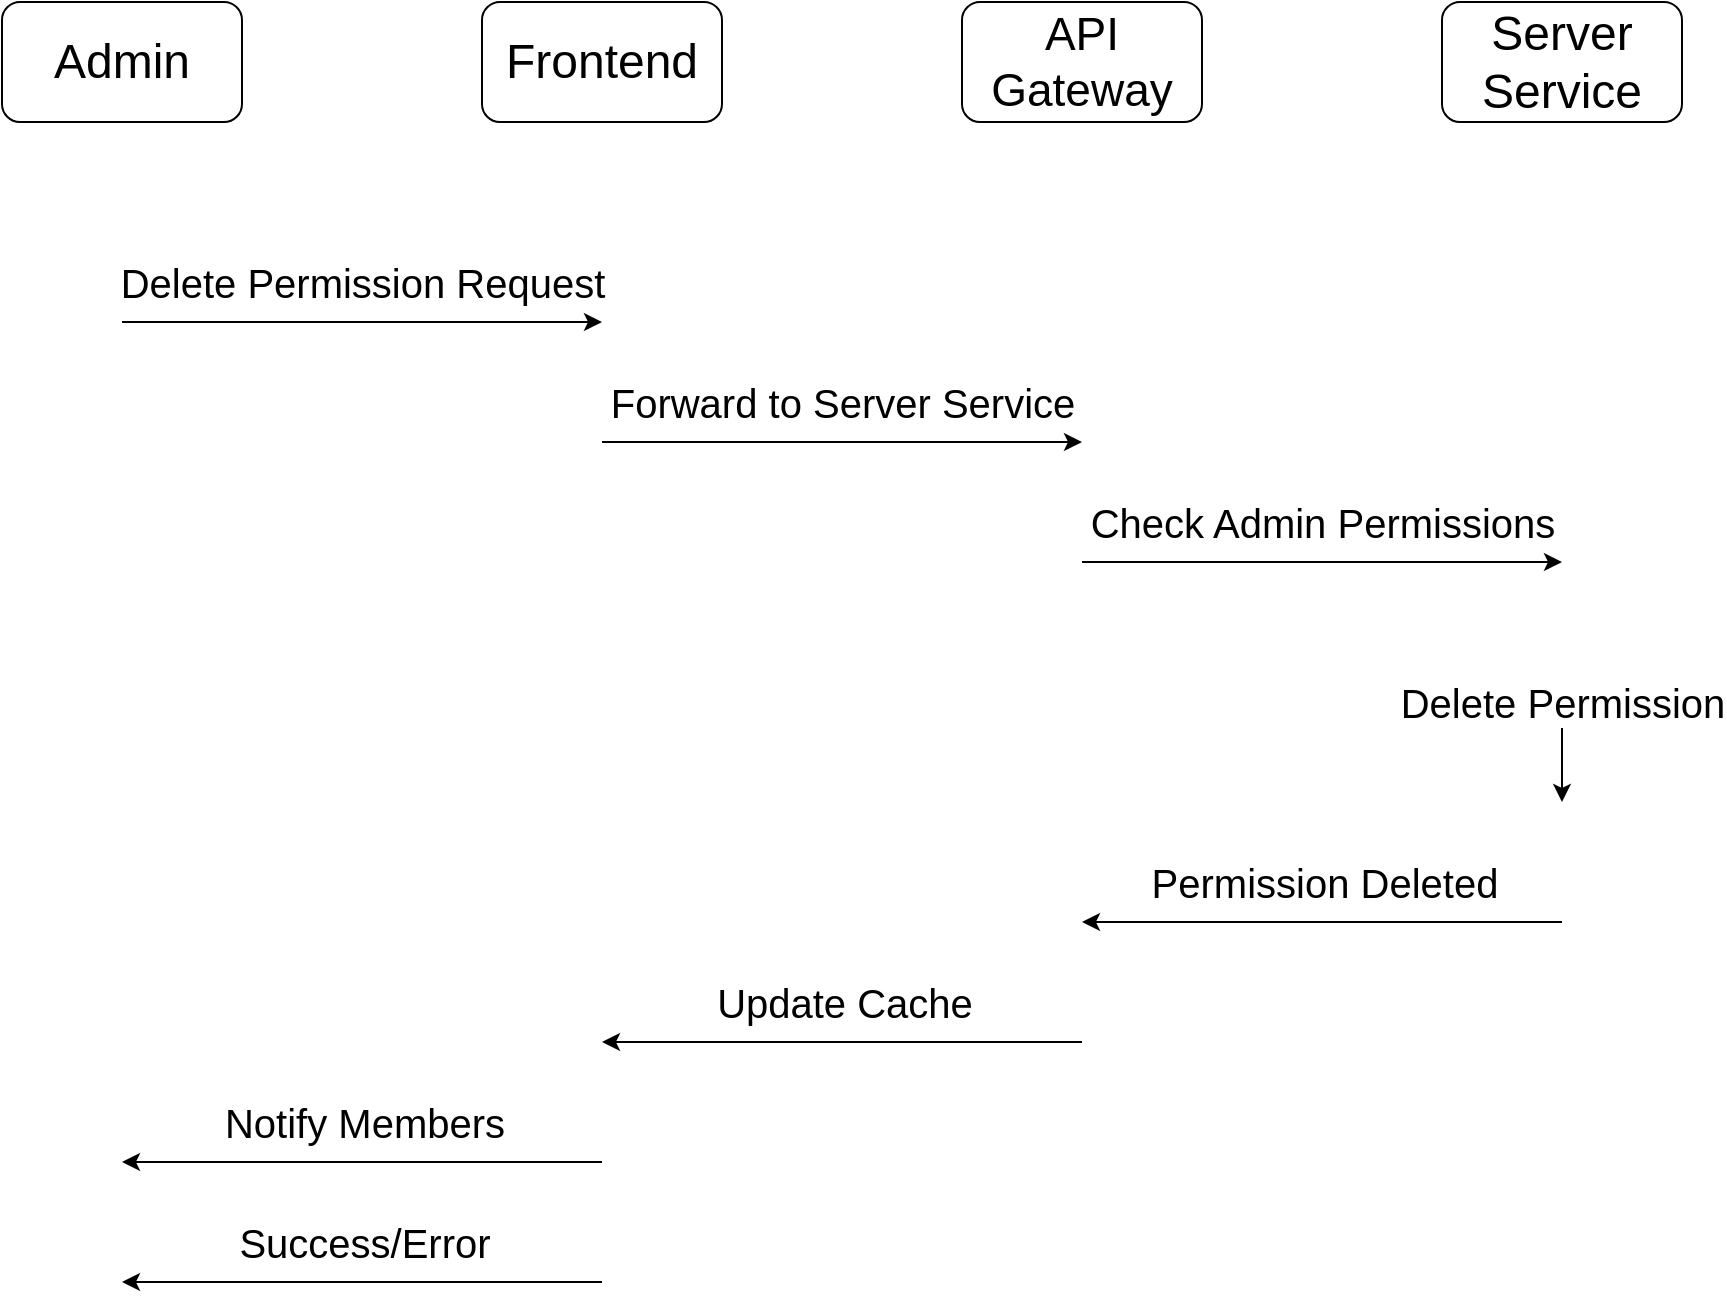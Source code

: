 <mxfile version="26.0.16">
  <diagram name="Page-1" id="f4SzSPc7J2c5tdd1Q7-J">
    <mxGraphModel grid="1" page="1" gridSize="10" guides="1" tooltips="1" connect="1" arrows="1" fold="1" pageScale="1" pageWidth="850" pageHeight="1100" math="0" shadow="0">
      <root>
        <mxCell id="0" />
        <mxCell id="1" parent="0" />
        <mxCell id="QMyI6lvO8tOyy5A7zQMX-5" value="&lt;font style=&quot;font-size: 24px;&quot;&gt;Admin&lt;/font&gt;" style="rounded=1;whiteSpace=wrap;html=1;" vertex="1" parent="1">
          <mxGeometry x="40" y="120" width="120" height="60" as="geometry" />
        </mxCell>
        <mxCell id="QMyI6lvO8tOyy5A7zQMX-6" value="&lt;font style=&quot;font-size: 24px;&quot;&gt;Frontend&lt;/font&gt;" style="rounded=1;whiteSpace=wrap;html=1;" vertex="1" parent="1">
          <mxGeometry x="280" y="120" width="120" height="60" as="geometry" />
        </mxCell>
        <mxCell id="QMyI6lvO8tOyy5A7zQMX-7" value="&lt;font style=&quot;font-size: 23px;&quot;&gt;API Gateway&lt;/font&gt;" style="rounded=1;whiteSpace=wrap;html=1;" vertex="1" parent="1">
          <mxGeometry x="520" y="120" width="120" height="60" as="geometry" />
        </mxCell>
        <mxCell id="QMyI6lvO8tOyy5A7zQMX-8" value="&lt;font style=&quot;font-size: 24px;&quot;&gt;Server Service&lt;/font&gt;" style="rounded=1;whiteSpace=wrap;html=1;" vertex="1" parent="1">
          <mxGeometry x="760" y="120" width="120" height="60" as="geometry" />
        </mxCell>
        <!-- Delete Permission Request -->
        <mxCell id="QMyI6lvO8tOyy5A7zQMX-22" value="" style="endArrow=classic;html=1;rounded=0;" edge="1" parent="1">
          <mxGeometry width="50" height="50" relative="1" as="geometry">
            <mxPoint x="100" y="280" as="sourcePoint" />
            <mxPoint x="340" y="280" as="targetPoint" />
          </mxGeometry>
        </mxCell>
        <mxCell id="QMyI6lvO8tOyy5A7zQMX-24" value="&lt;font style=&quot;font-size: 20px;&quot;&gt;Delete Permission Request&lt;/font&gt;" style="edgeLabel;html=1;align=center;verticalAlign=middle;resizable=0;points=[];" vertex="1" connectable="0" parent="QMyI6lvO8tOyy5A7zQMX-22">
          <mxGeometry x="-0.003" relative="1" as="geometry">
            <mxPoint y="-20" as="offset" />
          </mxGeometry>
        </mxCell>
        <!-- Forward to Server Service -->
        <mxCell id="QMyI6lvO8tOyy5A7zQMX-26" value="" style="endArrow=classic;html=1;rounded=0;" edge="1" parent="1">
          <mxGeometry width="50" height="50" relative="1" as="geometry">
            <mxPoint x="340" y="340" as="sourcePoint" />
            <mxPoint x="580" y="340" as="targetPoint" />
          </mxGeometry>
        </mxCell>
        <mxCell id="QMyI6lvO8tOyy5A7zQMX-27" value="&lt;div&gt;&lt;span style=&quot;font-size: 20px;&quot;&gt;Forward to Server Service&lt;/span&gt;&lt;/div&gt;" style="edgeLabel;html=1;align=center;verticalAlign=middle;resizable=0;points=[];" vertex="1" connectable="0" parent="QMyI6lvO8tOyy5A7zQMX-26">
          <mxGeometry x="-0.003" relative="1" as="geometry">
            <mxPoint y="-20" as="offset" />
          </mxGeometry>
        </mxCell>
        <!-- Check Admin Permissions -->
        <mxCell id="QMyI6lvO8tOyy5A7zQMX-30" value="" style="endArrow=classic;html=1;rounded=0;" edge="1" parent="1">
          <mxGeometry width="50" height="50" relative="1" as="geometry">
            <mxPoint x="580" y="400" as="sourcePoint" />
            <mxPoint x="820" y="400" as="targetPoint" />
          </mxGeometry>
        </mxCell>
        <mxCell id="QMyI6lvO8tOyy5A7zQMX-31" value="&lt;div&gt;&lt;span style=&quot;font-size: 20px;&quot;&gt;Check Admin Permissions&lt;/span&gt;&lt;/div&gt;" style="edgeLabel;html=1;align=center;verticalAlign=middle;resizable=0;points=[];" vertex="1" connectable="0" parent="QMyI6lvO8tOyy5A7zQMX-30">
          <mxGeometry x="-0.003" relative="1" as="geometry">
            <mxPoint y="-20" as="offset" />
          </mxGeometry>
        </mxCell>
        <!-- Delete Permission -->
        <mxCell id="QMyI6lvO8tOyy5A7zQMX-32" value="" style="endArrow=classic;html=1;rounded=0;" edge="1" parent="1">
          <mxGeometry width="50" height="50" relative="1" as="geometry">
            <mxPoint x="820" y="460" as="sourcePoint" />
            <mxPoint x="820" y="520" as="targetPoint" />
          </mxGeometry>
        </mxCell>
        <mxCell id="QMyI6lvO8tOyy5A7zQMX-33" value="&lt;div&gt;&lt;span style=&quot;font-size: 20px;&quot;&gt;Delete Permission&lt;/span&gt;&lt;/div&gt;" style="edgeLabel;html=1;align=center;verticalAlign=middle;resizable=0;points=[];" vertex="1" connectable="0" parent="QMyI6lvO8tOyy5A7zQMX-32">
          <mxGeometry x="-0.003" relative="1" as="geometry">
            <mxPoint y="-20" as="offset" />
          </mxGeometry>
        </mxCell>
        <!-- Permission Deleted -->
        <mxCell id="QMyI6lvO8tOyy5A7zQMX-34" value="" style="endArrow=classic;html=1;rounded=0;" edge="1" parent="1">
          <mxGeometry width="50" height="50" relative="1" as="geometry">
            <mxPoint x="820" y="580" as="sourcePoint" />
            <mxPoint x="580" y="580" as="targetPoint" />
          </mxGeometry>
        </mxCell>
        <mxCell id="QMyI6lvO8tOyy5A7zQMX-35" value="&lt;div&gt;&lt;span style=&quot;font-size: 20px;&quot;&gt;Permission Deleted&lt;/span&gt;&lt;/div&gt;" style="edgeLabel;html=1;align=center;verticalAlign=middle;resizable=0;points=[];" vertex="1" connectable="0" parent="QMyI6lvO8tOyy5A7zQMX-34">
          <mxGeometry x="-0.003" relative="1" as="geometry">
            <mxPoint y="-20" as="offset" />
          </mxGeometry>
        </mxCell>
        <!-- Update Cache -->
        <mxCell id="QMyI6lvO8tOyy5A7zQMX-36" value="" style="endArrow=classic;html=1;rounded=0;" edge="1" parent="1">
          <mxGeometry width="50" height="50" relative="1" as="geometry">
            <mxPoint x="580" y="640" as="sourcePoint" />
            <mxPoint x="340" y="640" as="targetPoint" />
          </mxGeometry>
        </mxCell>
        <mxCell id="QMyI6lvO8tOyy5A7zQMX-37" value="&lt;div&gt;&lt;span style=&quot;font-size: 20px;&quot;&gt;Update Cache&lt;/span&gt;&lt;/div&gt;" style="edgeLabel;html=1;align=center;verticalAlign=middle;resizable=0;points=[];" vertex="1" connectable="0" parent="QMyI6lvO8tOyy5A7zQMX-36">
          <mxGeometry x="-0.003" relative="1" as="geometry">
            <mxPoint y="-20" as="offset" />
          </mxGeometry>
        </mxCell>
        <!-- Notify Members -->
        <mxCell id="QMyI6lvO8tOyy5A7zQMX-38" value="" style="endArrow=classic;html=1;rounded=0;" edge="1" parent="1">
          <mxGeometry width="50" height="50" relative="1" as="geometry">
            <mxPoint x="340" y="700" as="sourcePoint" />
            <mxPoint x="100" y="700" as="targetPoint" />
          </mxGeometry>
        </mxCell>
        <mxCell id="QMyI6lvO8tOyy5A7zQMX-39" value="&lt;div&gt;&lt;span style=&quot;font-size: 20px;&quot;&gt;Notify Members&lt;/span&gt;&lt;/div&gt;" style="edgeLabel;html=1;align=center;verticalAlign=middle;resizable=0;points=[];" vertex="1" connectable="0" parent="QMyI6lvO8tOyy5A7zQMX-38">
          <mxGeometry x="-0.003" relative="1" as="geometry">
            <mxPoint y="-20" as="offset" />
          </mxGeometry>
        </mxCell>
        <!-- Response to Admin -->
        <mxCell id="QMyI6lvO8tOyy5A7zQMX-40" value="" style="endArrow=classic;html=1;rounded=0;" edge="1" parent="1">
          <mxGeometry width="50" height="50" relative="1" as="geometry">
            <mxPoint x="340" y="760" as="sourcePoint" />
            <mxPoint x="100" y="760" as="targetPoint" />
          </mxGeometry>
        </mxCell>
        <mxCell id="QMyI6lvO8tOyy5A7zQMX-41" value="&lt;div&gt;&lt;span style=&quot;font-size: 20px;&quot;&gt;Success/Error&lt;/span&gt;&lt;/div&gt;" style="edgeLabel;html=1;align=center;verticalAlign=middle;resizable=0;points=[];" vertex="1" connectable="0" parent="QMyI6lvO8tOyy5A7zQMX-40">
          <mxGeometry x="-0.003" relative="1" as="geometry">
            <mxPoint y="-20" as="offset" />
          </mxGeometry>
        </mxCell>
      </root>
    </mxGraphModel>
  </diagram>
</mxfile> 